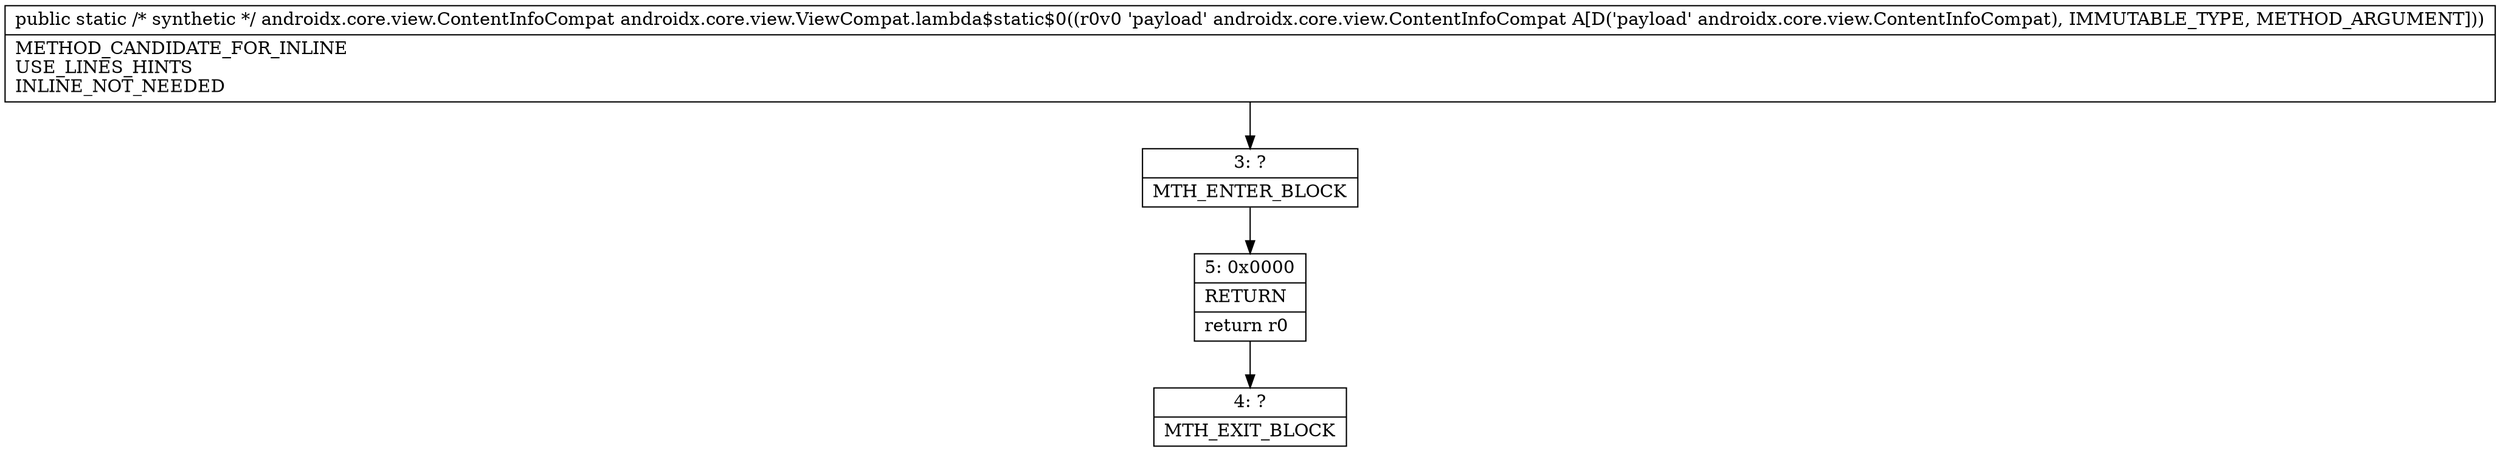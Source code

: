 digraph "CFG forandroidx.core.view.ViewCompat.lambda$static$0(Landroidx\/core\/view\/ContentInfoCompat;)Landroidx\/core\/view\/ContentInfoCompat;" {
Node_3 [shape=record,label="{3\:\ ?|MTH_ENTER_BLOCK\l}"];
Node_5 [shape=record,label="{5\:\ 0x0000|RETURN\l|return r0\l}"];
Node_4 [shape=record,label="{4\:\ ?|MTH_EXIT_BLOCK\l}"];
MethodNode[shape=record,label="{public static \/* synthetic *\/ androidx.core.view.ContentInfoCompat androidx.core.view.ViewCompat.lambda$static$0((r0v0 'payload' androidx.core.view.ContentInfoCompat A[D('payload' androidx.core.view.ContentInfoCompat), IMMUTABLE_TYPE, METHOD_ARGUMENT]))  | METHOD_CANDIDATE_FOR_INLINE\lUSE_LINES_HINTS\lINLINE_NOT_NEEDED\l}"];
MethodNode -> Node_3;Node_3 -> Node_5;
Node_5 -> Node_4;
}

